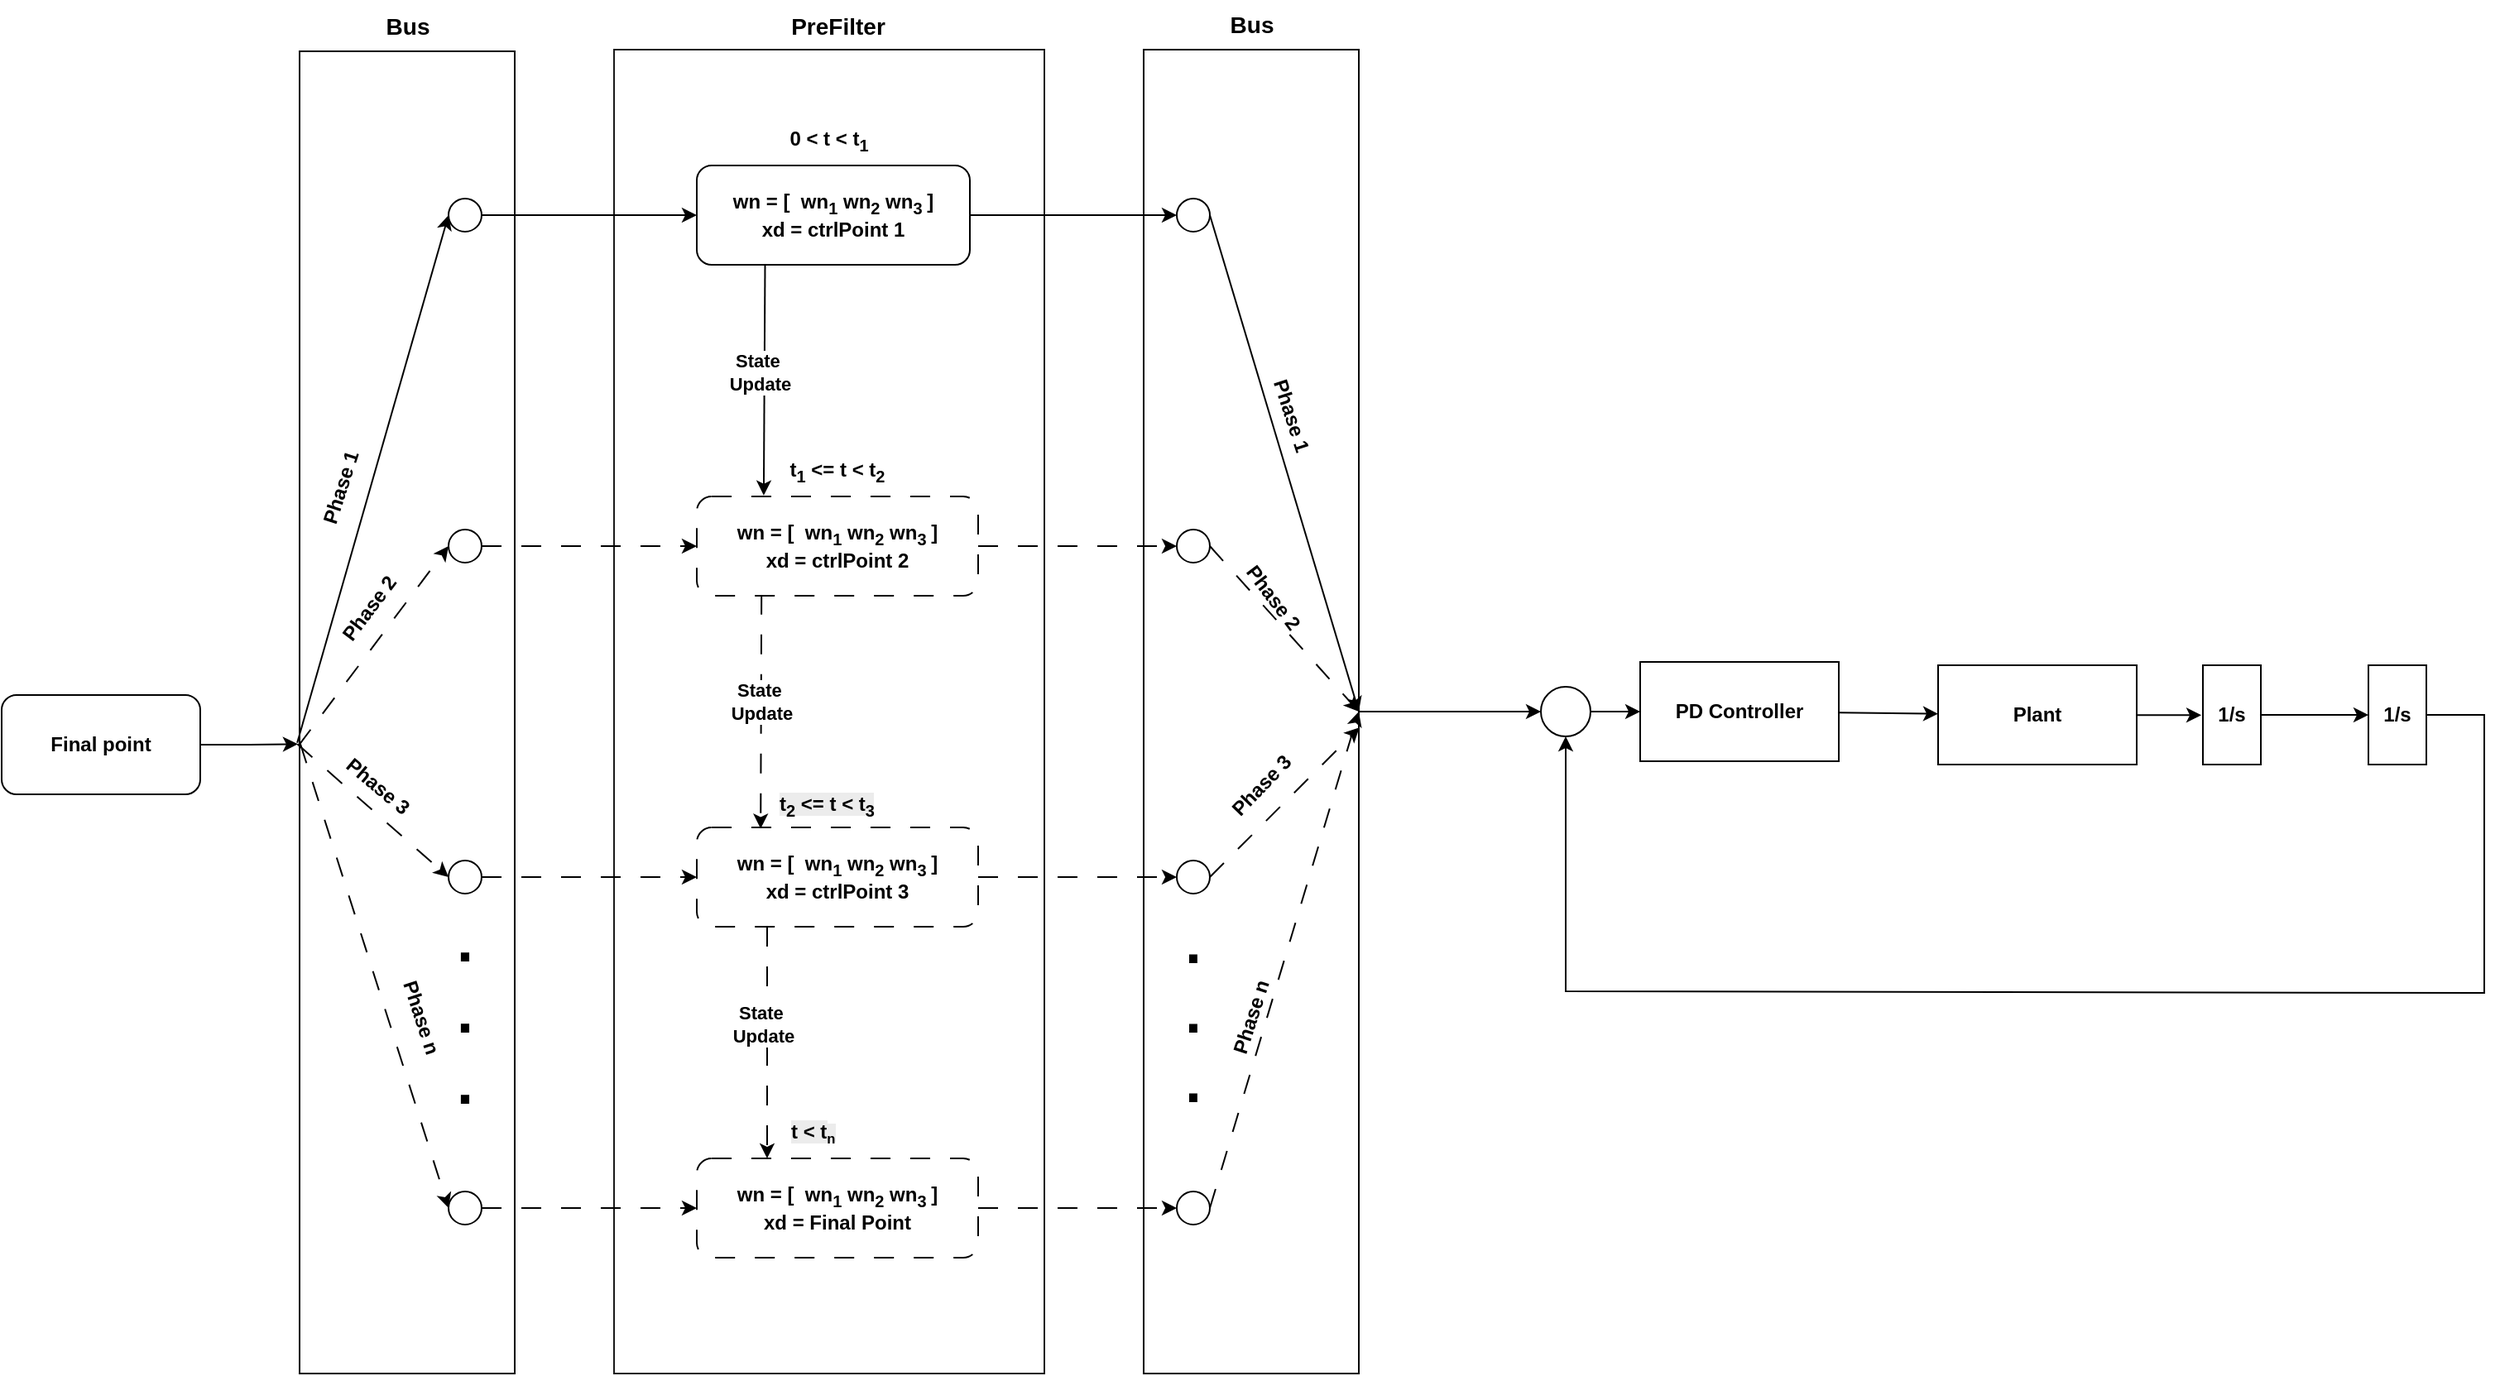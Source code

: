 <mxfile version="28.0.6">
  <diagram name="Page-1" id="R90nyv3Rz4XIFROkiVHW">
    <mxGraphModel dx="2037" dy="1213" grid="1" gridSize="10" guides="1" tooltips="1" connect="1" arrows="1" fold="1" page="1" pageScale="1" pageWidth="1600" pageHeight="1200" math="0" shadow="0">
      <root>
        <mxCell id="0" />
        <mxCell id="1" parent="0" />
        <mxCell id="1lQt2iCKs8pIlGNOvXYT-43" value="" style="whiteSpace=wrap;html=1;opacity=90;perimeterSpacing=1;fontStyle=1;spacing=0;" parent="1" vertex="1">
          <mxGeometry x="390" y="221" width="260" height="800" as="geometry" />
        </mxCell>
        <mxCell id="B_tfwksmqr3Z3jyx1dYL-27" style="edgeStyle=orthogonalEdgeStyle;rounded=0;orthogonalLoop=1;jettySize=auto;html=1;exitX=1;exitY=0.5;exitDx=0;exitDy=0;entryX=0;entryY=0.5;entryDx=0;entryDy=0;" edge="1" parent="1" source="rxIv7JKoTVmc35k2_a1N-58" target="3E_d9uGPmS8snrze4PGS-29">
          <mxGeometry relative="1" as="geometry">
            <Array as="points">
              <mxPoint x="930" y="621" />
            </Array>
          </mxGeometry>
        </mxCell>
        <mxCell id="rxIv7JKoTVmc35k2_a1N-58" value="" style="rounded=0;whiteSpace=wrap;html=1;container=0;" parent="1" vertex="1">
          <mxGeometry x="710" y="221" width="130" height="800" as="geometry" />
        </mxCell>
        <mxCell id="rxIv7JKoTVmc35k2_a1N-33" style="rounded=0;orthogonalLoop=1;jettySize=auto;html=1;exitX=0.25;exitY=1;exitDx=0;exitDy=0;entryX=0.238;entryY=-0.011;entryDx=0;entryDy=0;entryPerimeter=0;" parent="1" source="3E_d9uGPmS8snrze4PGS-16" target="GmHCTYgidwJcOvD8zUk5-22" edge="1">
          <mxGeometry relative="1" as="geometry" />
        </mxCell>
        <mxCell id="rxIv7JKoTVmc35k2_a1N-39" value="&lt;b&gt;State&amp;nbsp;&lt;/b&gt;&lt;div&gt;&lt;b&gt;Update&lt;/b&gt;&lt;/div&gt;" style="edgeLabel;html=1;align=center;verticalAlign=middle;resizable=0;points=[];" parent="rxIv7JKoTVmc35k2_a1N-33" vertex="1" connectable="0">
          <mxGeometry x="-0.067" y="-3" relative="1" as="geometry">
            <mxPoint as="offset" />
          </mxGeometry>
        </mxCell>
        <mxCell id="3E_d9uGPmS8snrze4PGS-16" value="wn = [&amp;nbsp; wn&lt;sub&gt;1&lt;/sub&gt; wn&lt;sub&gt;2&lt;/sub&gt; wn&lt;sub&gt;3&amp;nbsp;&lt;/sub&gt;]&lt;div&gt;xd = ctrlPoint 1&lt;/div&gt;" style="rounded=1;whiteSpace=wrap;html=1;shadow=0;fontStyle=1" parent="1" vertex="1">
          <mxGeometry x="440" y="291" width="165" height="60" as="geometry" />
        </mxCell>
        <mxCell id="3E_d9uGPmS8snrze4PGS-25" value="Final point" style="rounded=1;whiteSpace=wrap;html=1;shadow=0;fontStyle=1" parent="1" vertex="1">
          <mxGeometry x="20" y="611" width="120" height="60" as="geometry" />
        </mxCell>
        <mxCell id="3E_d9uGPmS8snrze4PGS-33" value="" style="rounded=0;orthogonalLoop=1;jettySize=auto;html=1;fontStyle=1" parent="1" source="3E_d9uGPmS8snrze4PGS-29" target="3E_d9uGPmS8snrze4PGS-32" edge="1">
          <mxGeometry relative="1" as="geometry" />
        </mxCell>
        <mxCell id="3E_d9uGPmS8snrze4PGS-29" value="" style="ellipse;whiteSpace=wrap;html=1;fontStyle=1" parent="1" vertex="1">
          <mxGeometry x="950" y="606" width="30" height="30" as="geometry" />
        </mxCell>
        <mxCell id="3E_d9uGPmS8snrze4PGS-35" value="" style="rounded=0;orthogonalLoop=1;jettySize=auto;html=1;fontStyle=1" parent="1" source="3E_d9uGPmS8snrze4PGS-32" target="3E_d9uGPmS8snrze4PGS-34" edge="1">
          <mxGeometry relative="1" as="geometry" />
        </mxCell>
        <mxCell id="3E_d9uGPmS8snrze4PGS-32" value="PD Controller" style="whiteSpace=wrap;html=1;fontStyle=1" parent="1" vertex="1">
          <mxGeometry x="1010" y="591" width="120" height="60" as="geometry" />
        </mxCell>
        <mxCell id="3E_d9uGPmS8snrze4PGS-37" value="" style="rounded=0;orthogonalLoop=1;jettySize=auto;html=1;entryX=-0.028;entryY=0.503;entryDx=0;entryDy=0;entryPerimeter=0;fontStyle=1" parent="1" source="3E_d9uGPmS8snrze4PGS-34" target="3E_d9uGPmS8snrze4PGS-50" edge="1">
          <mxGeometry relative="1" as="geometry">
            <mxPoint x="1335" y="610" as="targetPoint" />
          </mxGeometry>
        </mxCell>
        <mxCell id="3E_d9uGPmS8snrze4PGS-34" value="Plant" style="whiteSpace=wrap;html=1;fontStyle=1" parent="1" vertex="1">
          <mxGeometry x="1190" y="593" width="120" height="60" as="geometry" />
        </mxCell>
        <mxCell id="3E_d9uGPmS8snrze4PGS-39" value="" style="rounded=0;orthogonalLoop=1;jettySize=auto;html=1;exitX=1;exitY=0.5;exitDx=0;exitDy=0;fontStyle=1" parent="1" source="3E_d9uGPmS8snrze4PGS-50" target="3E_d9uGPmS8snrze4PGS-38" edge="1">
          <mxGeometry relative="1" as="geometry">
            <mxPoint x="1380" y="610" as="sourcePoint" />
          </mxGeometry>
        </mxCell>
        <mxCell id="3E_d9uGPmS8snrze4PGS-40" style="edgeStyle=none;rounded=0;orthogonalLoop=1;jettySize=auto;html=1;exitX=1;exitY=0.5;exitDx=0;exitDy=0;entryX=0.5;entryY=1;entryDx=0;entryDy=0;fontStyle=1" parent="1" source="3E_d9uGPmS8snrze4PGS-38" target="3E_d9uGPmS8snrze4PGS-29" edge="1">
          <mxGeometry relative="1" as="geometry">
            <Array as="points">
              <mxPoint x="1520" y="623" />
              <mxPoint x="1520" y="701" />
              <mxPoint x="1520" y="791" />
              <mxPoint x="965" y="790" />
            </Array>
          </mxGeometry>
        </mxCell>
        <mxCell id="3E_d9uGPmS8snrze4PGS-38" value="1/s" style="whiteSpace=wrap;html=1;fontStyle=1" parent="1" vertex="1">
          <mxGeometry x="1450" y="593" width="35" height="60" as="geometry" />
        </mxCell>
        <mxCell id="3E_d9uGPmS8snrze4PGS-50" value="1/s" style="whiteSpace=wrap;html=1;fontStyle=1" parent="1" vertex="1">
          <mxGeometry x="1350" y="593" width="35" height="60" as="geometry" />
        </mxCell>
        <mxCell id="rxIv7JKoTVmc35k2_a1N-36" style="rounded=0;orthogonalLoop=1;jettySize=auto;html=1;exitX=0.23;exitY=0.99;exitDx=0;exitDy=0;entryX=0.227;entryY=0.012;entryDx=0;entryDy=0;entryPerimeter=0;exitPerimeter=0;dashed=1;dashPattern=12 12;" parent="1" source="GmHCTYgidwJcOvD8zUk5-22" target="1lQt2iCKs8pIlGNOvXYT-6" edge="1">
          <mxGeometry relative="1" as="geometry">
            <mxPoint x="461" y="531" as="sourcePoint" />
            <mxPoint x="466" y="681.0" as="targetPoint" />
          </mxGeometry>
        </mxCell>
        <mxCell id="rxIv7JKoTVmc35k2_a1N-38" value="&lt;b&gt;State&amp;nbsp;&lt;/b&gt;&lt;div&gt;&lt;b&gt;Update&lt;/b&gt;&lt;/div&gt;" style="edgeLabel;html=1;align=center;verticalAlign=middle;resizable=0;points=[];" parent="rxIv7JKoTVmc35k2_a1N-36" vertex="1" connectable="0">
          <mxGeometry x="-0.086" relative="1" as="geometry">
            <mxPoint as="offset" />
          </mxGeometry>
        </mxCell>
        <mxCell id="GmHCTYgidwJcOvD8zUk5-22" value="wn = [&amp;nbsp; wn&lt;sub&gt;1&lt;/sub&gt;&amp;nbsp;wn&lt;sub&gt;2&lt;/sub&gt;&amp;nbsp;wn&lt;sub&gt;3&amp;nbsp;&lt;/sub&gt;]&lt;div&gt;xd = ctrlPoint 2&lt;/div&gt;" style="rounded=1;whiteSpace=wrap;html=1;shadow=0;dashed=1;dashPattern=12 12;fontStyle=1" parent="1" vertex="1">
          <mxGeometry x="440" y="491" width="170" height="60" as="geometry" />
        </mxCell>
        <mxCell id="B_tfwksmqr3Z3jyx1dYL-38" style="edgeStyle=orthogonalEdgeStyle;rounded=0;orthogonalLoop=1;jettySize=auto;html=1;exitX=0.25;exitY=1;exitDx=0;exitDy=0;entryX=0.25;entryY=0;entryDx=0;entryDy=0;dashed=1;dashPattern=12 12;" edge="1" parent="1" source="1lQt2iCKs8pIlGNOvXYT-6" target="B_tfwksmqr3Z3jyx1dYL-4">
          <mxGeometry relative="1" as="geometry" />
        </mxCell>
        <mxCell id="1lQt2iCKs8pIlGNOvXYT-6" value="wn = [&amp;nbsp; wn&lt;sub&gt;1&lt;/sub&gt;&amp;nbsp;wn&lt;sub&gt;2&lt;/sub&gt;&amp;nbsp;wn&lt;sub&gt;3&amp;nbsp;&lt;/sub&gt;]&lt;div&gt;xd = ctrlPoint 3&lt;/div&gt;" style="rounded=1;whiteSpace=wrap;html=1;shadow=0;dashed=1;dashPattern=12 12;fontStyle=1;spacing=0;" parent="1" vertex="1">
          <mxGeometry x="440" y="691" width="170" height="60" as="geometry" />
        </mxCell>
        <mxCell id="rxIv7JKoTVmc35k2_a1N-4" value="0 &amp;lt; t &amp;lt; t&lt;sub&gt;1&lt;/sub&gt;" style="text;html=1;align=center;verticalAlign=middle;whiteSpace=wrap;rounded=0;fontStyle=1" parent="1" vertex="1">
          <mxGeometry x="490" y="261" width="60" height="30" as="geometry" />
        </mxCell>
        <mxCell id="rxIv7JKoTVmc35k2_a1N-10" value="t&lt;sub&gt;1&lt;/sub&gt; &amp;lt;= t &amp;lt; t&lt;sub&gt;2&lt;/sub&gt;" style="text;html=1;align=center;verticalAlign=middle;whiteSpace=wrap;rounded=0;fontStyle=1" parent="1" vertex="1">
          <mxGeometry x="491.25" y="461" width="67.5" height="30" as="geometry" />
        </mxCell>
        <mxCell id="rxIv7JKoTVmc35k2_a1N-64" style="edgeStyle=orthogonalEdgeStyle;rounded=0;orthogonalLoop=1;jettySize=auto;html=1;exitX=1;exitY=0.5;exitDx=0;exitDy=0;entryX=0;entryY=0.5;entryDx=0;entryDy=0;" parent="1" source="3E_d9uGPmS8snrze4PGS-16" target="rxIv7JKoTVmc35k2_a1N-59" edge="1">
          <mxGeometry relative="1" as="geometry" />
        </mxCell>
        <mxCell id="rxIv7JKoTVmc35k2_a1N-65" style="rounded=0;orthogonalLoop=1;jettySize=auto;html=1;exitX=1;exitY=0.5;exitDx=0;exitDy=0;entryX=0;entryY=0.5;entryDx=0;entryDy=0;dashed=1;dashPattern=12 12;" parent="1" source="GmHCTYgidwJcOvD8zUk5-22" target="rxIv7JKoTVmc35k2_a1N-60" edge="1">
          <mxGeometry relative="1" as="geometry" />
        </mxCell>
        <mxCell id="rxIv7JKoTVmc35k2_a1N-66" style="rounded=0;orthogonalLoop=1;jettySize=auto;html=1;exitX=1;exitY=0.5;exitDx=0;exitDy=0;entryX=0;entryY=0.5;entryDx=0;entryDy=0;dashed=1;dashPattern=12 12;" parent="1" source="1lQt2iCKs8pIlGNOvXYT-6" target="rxIv7JKoTVmc35k2_a1N-61" edge="1">
          <mxGeometry relative="1" as="geometry" />
        </mxCell>
        <mxCell id="rxIv7JKoTVmc35k2_a1N-99" value="&lt;b&gt;&lt;font style=&quot;font-size: 14px;&quot;&gt;Bus&lt;/font&gt;&lt;/b&gt;" style="text;html=1;align=center;verticalAlign=middle;resizable=0;points=[];autosize=1;strokeColor=none;fillColor=none;" parent="1" vertex="1">
          <mxGeometry x="240" y="192" width="50" height="30" as="geometry" />
        </mxCell>
        <mxCell id="B_tfwksmqr3Z3jyx1dYL-21" style="rounded=0;orthogonalLoop=1;jettySize=auto;html=1;exitX=1;exitY=0.5;exitDx=0;exitDy=0;entryX=1;entryY=0.5;entryDx=0;entryDy=0;" edge="1" parent="1" source="rxIv7JKoTVmc35k2_a1N-59" target="rxIv7JKoTVmc35k2_a1N-58">
          <mxGeometry relative="1" as="geometry" />
        </mxCell>
        <mxCell id="rxIv7JKoTVmc35k2_a1N-59" value="" style="ellipse;whiteSpace=wrap;html=1;aspect=fixed;container=0;" parent="1" vertex="1">
          <mxGeometry x="730" y="311" width="20" height="20" as="geometry" />
        </mxCell>
        <mxCell id="B_tfwksmqr3Z3jyx1dYL-24" style="rounded=0;orthogonalLoop=1;jettySize=auto;html=1;exitX=1;exitY=0.5;exitDx=0;exitDy=0;entryX=1;entryY=0.5;entryDx=0;entryDy=0;dashed=1;dashPattern=12 12;" edge="1" parent="1" source="rxIv7JKoTVmc35k2_a1N-60" target="rxIv7JKoTVmc35k2_a1N-58">
          <mxGeometry relative="1" as="geometry" />
        </mxCell>
        <mxCell id="rxIv7JKoTVmc35k2_a1N-60" value="" style="ellipse;whiteSpace=wrap;html=1;aspect=fixed;container=0;" parent="1" vertex="1">
          <mxGeometry x="730" y="511" width="20" height="20" as="geometry" />
        </mxCell>
        <mxCell id="B_tfwksmqr3Z3jyx1dYL-25" style="rounded=0;orthogonalLoop=1;jettySize=auto;html=1;exitX=1;exitY=0.5;exitDx=0;exitDy=0;entryX=1.003;entryY=0.512;entryDx=0;entryDy=0;dashed=1;dashPattern=12 12;entryPerimeter=0;" edge="1" parent="1" source="rxIv7JKoTVmc35k2_a1N-61" target="rxIv7JKoTVmc35k2_a1N-58">
          <mxGeometry relative="1" as="geometry" />
        </mxCell>
        <mxCell id="rxIv7JKoTVmc35k2_a1N-61" value="" style="ellipse;whiteSpace=wrap;html=1;aspect=fixed;container=0;" parent="1" vertex="1">
          <mxGeometry x="730" y="711" width="20" height="20" as="geometry" />
        </mxCell>
        <mxCell id="rxIv7JKoTVmc35k2_a1N-78" value="" style="rounded=0;whiteSpace=wrap;html=1;container=0;" parent="1" vertex="1">
          <mxGeometry x="200" y="222" width="130" height="799" as="geometry" />
        </mxCell>
        <mxCell id="B_tfwksmqr3Z3jyx1dYL-7" style="edgeStyle=orthogonalEdgeStyle;rounded=0;orthogonalLoop=1;jettySize=auto;html=1;exitX=1;exitY=0.5;exitDx=0;exitDy=0;" edge="1" parent="1" source="rxIv7JKoTVmc35k2_a1N-79" target="3E_d9uGPmS8snrze4PGS-16">
          <mxGeometry relative="1" as="geometry" />
        </mxCell>
        <mxCell id="rxIv7JKoTVmc35k2_a1N-79" value="" style="ellipse;whiteSpace=wrap;html=1;aspect=fixed;container=0;" parent="1" vertex="1">
          <mxGeometry x="290" y="311" width="20" height="20" as="geometry" />
        </mxCell>
        <mxCell id="B_tfwksmqr3Z3jyx1dYL-8" style="edgeStyle=orthogonalEdgeStyle;rounded=0;orthogonalLoop=1;jettySize=auto;html=1;exitX=1;exitY=0.5;exitDx=0;exitDy=0;dashed=1;dashPattern=12 12;" edge="1" parent="1" source="rxIv7JKoTVmc35k2_a1N-80" target="GmHCTYgidwJcOvD8zUk5-22">
          <mxGeometry relative="1" as="geometry" />
        </mxCell>
        <mxCell id="rxIv7JKoTVmc35k2_a1N-80" value="" style="ellipse;whiteSpace=wrap;html=1;aspect=fixed;container=0;" parent="1" vertex="1">
          <mxGeometry x="290" y="511" width="20" height="20" as="geometry" />
        </mxCell>
        <mxCell id="B_tfwksmqr3Z3jyx1dYL-9" style="edgeStyle=orthogonalEdgeStyle;rounded=0;orthogonalLoop=1;jettySize=auto;html=1;exitX=1;exitY=0.5;exitDx=0;exitDy=0;entryX=0;entryY=0.5;entryDx=0;entryDy=0;dashed=1;dashPattern=12 12;" edge="1" parent="1" source="rxIv7JKoTVmc35k2_a1N-81" target="1lQt2iCKs8pIlGNOvXYT-6">
          <mxGeometry relative="1" as="geometry" />
        </mxCell>
        <mxCell id="rxIv7JKoTVmc35k2_a1N-81" value="" style="ellipse;whiteSpace=wrap;html=1;aspect=fixed;container=0;" parent="1" vertex="1">
          <mxGeometry x="290" y="711" width="20" height="20" as="geometry" />
        </mxCell>
        <mxCell id="B_tfwksmqr3Z3jyx1dYL-3" value="&lt;b&gt;&lt;font style=&quot;font-size: 14px;&quot;&gt;Bus&lt;/font&gt;&lt;/b&gt;" style="text;html=1;align=center;verticalAlign=middle;resizable=0;points=[];autosize=1;strokeColor=none;fillColor=none;" vertex="1" parent="1">
          <mxGeometry x="750" y="191" width="50" height="30" as="geometry" />
        </mxCell>
        <mxCell id="B_tfwksmqr3Z3jyx1dYL-12" style="edgeStyle=orthogonalEdgeStyle;rounded=0;orthogonalLoop=1;jettySize=auto;html=1;exitX=1;exitY=0.5;exitDx=0;exitDy=0;entryX=0;entryY=0.5;entryDx=0;entryDy=0;dashed=1;dashPattern=12 12;" edge="1" parent="1" source="B_tfwksmqr3Z3jyx1dYL-4" target="B_tfwksmqr3Z3jyx1dYL-5">
          <mxGeometry relative="1" as="geometry" />
        </mxCell>
        <mxCell id="B_tfwksmqr3Z3jyx1dYL-4" value="wn = [&amp;nbsp; wn&lt;sub&gt;1&lt;/sub&gt;&amp;nbsp;wn&lt;sub&gt;2&lt;/sub&gt;&amp;nbsp;wn&lt;sub&gt;3&amp;nbsp;&lt;/sub&gt;]&lt;div&gt;xd = Final Point&lt;/div&gt;" style="rounded=1;whiteSpace=wrap;html=1;shadow=0;dashed=1;dashPattern=12 12;fontStyle=1;spacing=0;" vertex="1" parent="1">
          <mxGeometry x="440" y="891" width="170" height="60" as="geometry" />
        </mxCell>
        <mxCell id="B_tfwksmqr3Z3jyx1dYL-26" style="rounded=0;orthogonalLoop=1;jettySize=auto;html=1;exitX=1;exitY=0.5;exitDx=0;exitDy=0;entryX=1;entryY=0.5;entryDx=0;entryDy=0;dashed=1;dashPattern=12 12;" edge="1" parent="1" source="B_tfwksmqr3Z3jyx1dYL-5" target="rxIv7JKoTVmc35k2_a1N-58">
          <mxGeometry relative="1" as="geometry" />
        </mxCell>
        <mxCell id="B_tfwksmqr3Z3jyx1dYL-5" value="" style="ellipse;whiteSpace=wrap;html=1;aspect=fixed;container=0;" vertex="1" parent="1">
          <mxGeometry x="730" y="911" width="20" height="20" as="geometry" />
        </mxCell>
        <mxCell id="B_tfwksmqr3Z3jyx1dYL-10" style="edgeStyle=orthogonalEdgeStyle;rounded=0;orthogonalLoop=1;jettySize=auto;html=1;exitX=1;exitY=0.5;exitDx=0;exitDy=0;entryX=0;entryY=0.5;entryDx=0;entryDy=0;dashed=1;dashPattern=12 12;" edge="1" parent="1" source="B_tfwksmqr3Z3jyx1dYL-6" target="B_tfwksmqr3Z3jyx1dYL-4">
          <mxGeometry relative="1" as="geometry" />
        </mxCell>
        <mxCell id="B_tfwksmqr3Z3jyx1dYL-6" value="" style="ellipse;whiteSpace=wrap;html=1;aspect=fixed;container=0;" vertex="1" parent="1">
          <mxGeometry x="290" y="911" width="20" height="20" as="geometry" />
        </mxCell>
        <mxCell id="B_tfwksmqr3Z3jyx1dYL-11" style="edgeStyle=orthogonalEdgeStyle;rounded=0;orthogonalLoop=1;jettySize=auto;html=1;exitX=1;exitY=0.5;exitDx=0;exitDy=0;entryX=-0.008;entryY=0.524;entryDx=0;entryDy=0;entryPerimeter=0;" edge="1" parent="1" source="3E_d9uGPmS8snrze4PGS-25" target="rxIv7JKoTVmc35k2_a1N-78">
          <mxGeometry relative="1" as="geometry" />
        </mxCell>
        <mxCell id="B_tfwksmqr3Z3jyx1dYL-14" style="rounded=0;orthogonalLoop=1;jettySize=auto;html=1;exitX=-0.011;exitY=0.523;exitDx=0;exitDy=0;entryX=0;entryY=0.5;entryDx=0;entryDy=0;exitPerimeter=0;" edge="1" parent="1" source="rxIv7JKoTVmc35k2_a1N-78" target="rxIv7JKoTVmc35k2_a1N-79">
          <mxGeometry relative="1" as="geometry" />
        </mxCell>
        <mxCell id="B_tfwksmqr3Z3jyx1dYL-15" style="rounded=0;orthogonalLoop=1;jettySize=auto;html=1;exitX=-0.004;exitY=0.525;exitDx=0;exitDy=0;entryX=0;entryY=0.5;entryDx=0;entryDy=0;exitPerimeter=0;dashed=1;dashPattern=12 12;" edge="1" parent="1" source="rxIv7JKoTVmc35k2_a1N-78" target="rxIv7JKoTVmc35k2_a1N-80">
          <mxGeometry relative="1" as="geometry" />
        </mxCell>
        <mxCell id="B_tfwksmqr3Z3jyx1dYL-16" style="rounded=0;orthogonalLoop=1;jettySize=auto;html=1;exitX=-0.01;exitY=0.524;exitDx=0;exitDy=0;entryX=0;entryY=0.5;entryDx=0;entryDy=0;exitPerimeter=0;dashed=1;dashPattern=12 12;" edge="1" parent="1" source="rxIv7JKoTVmc35k2_a1N-78" target="rxIv7JKoTVmc35k2_a1N-81">
          <mxGeometry relative="1" as="geometry" />
        </mxCell>
        <mxCell id="B_tfwksmqr3Z3jyx1dYL-18" style="rounded=0;orthogonalLoop=1;jettySize=auto;html=1;exitX=0.004;exitY=0.524;exitDx=0;exitDy=0;entryX=0;entryY=0.5;entryDx=0;entryDy=0;exitPerimeter=0;dashed=1;dashPattern=12 12;" edge="1" parent="1" source="rxIv7JKoTVmc35k2_a1N-78" target="B_tfwksmqr3Z3jyx1dYL-6">
          <mxGeometry relative="1" as="geometry" />
        </mxCell>
        <mxCell id="B_tfwksmqr3Z3jyx1dYL-19" value="&lt;font&gt;.&lt;/font&gt;&lt;div&gt;&lt;font&gt;.&lt;/font&gt;&lt;/div&gt;&lt;div&gt;&lt;font&gt;.&lt;/font&gt;&lt;/div&gt;" style="text;html=1;align=center;verticalAlign=middle;whiteSpace=wrap;rounded=0;fontStyle=1;fontSize=36;" vertex="1" parent="1">
          <mxGeometry x="270" y="787" width="60" height="30" as="geometry" />
        </mxCell>
        <mxCell id="B_tfwksmqr3Z3jyx1dYL-20" value="Phase 1" style="text;html=1;align=center;verticalAlign=middle;resizable=0;points=[];autosize=1;strokeColor=none;fillColor=none;rotation=288;fontStyle=1" vertex="1" parent="1">
          <mxGeometry x="190" y="471" width="70" height="30" as="geometry" />
        </mxCell>
        <mxCell id="B_tfwksmqr3Z3jyx1dYL-32" value="Phase 2" style="text;html=1;align=center;verticalAlign=middle;resizable=0;points=[];autosize=1;strokeColor=none;fillColor=none;rotation=307;fontStyle=1" vertex="1" parent="1">
          <mxGeometry x="207.001" y="544.002" width="70" height="30" as="geometry" />
        </mxCell>
        <mxCell id="B_tfwksmqr3Z3jyx1dYL-36" value="Phase 3" style="text;html=1;align=center;verticalAlign=middle;resizable=0;points=[];autosize=1;strokeColor=none;fillColor=none;rotation=40;fontStyle=1" vertex="1" parent="1">
          <mxGeometry x="212.043" y="650.979" width="70" height="30" as="geometry" />
        </mxCell>
        <mxCell id="B_tfwksmqr3Z3jyx1dYL-37" value="Phase n" style="text;html=1;align=center;verticalAlign=middle;resizable=0;points=[];autosize=1;strokeColor=none;fillColor=none;rotation=72;fontStyle=1" vertex="1" parent="1">
          <mxGeometry x="238.453" y="790.988" width="70" height="30" as="geometry" />
        </mxCell>
        <mxCell id="B_tfwksmqr3Z3jyx1dYL-39" value="&lt;span style=&quot;color: rgb(0, 0, 0); font-family: Helvetica; font-size: 12px; font-style: normal; font-variant-ligatures: normal; font-variant-caps: normal; font-weight: 700; letter-spacing: normal; orphans: 2; text-align: center; text-indent: 0px; text-transform: none; widows: 2; word-spacing: 0px; -webkit-text-stroke-width: 0px; white-space: normal; background-color: rgb(236, 236, 236); text-decoration-thickness: initial; text-decoration-style: initial; text-decoration-color: initial; display: inline !important; float: none;&quot;&gt;t&lt;sub&gt;2&lt;/sub&gt; &amp;lt;= t &amp;lt; t&lt;sub&gt;3&lt;/sub&gt;&lt;/span&gt;" style="text;whiteSpace=wrap;html=1;" vertex="1" parent="1">
          <mxGeometry x="488" y="663" width="90" height="40" as="geometry" />
        </mxCell>
        <mxCell id="B_tfwksmqr3Z3jyx1dYL-40" value="Phase 1" style="text;html=1;align=center;verticalAlign=middle;resizable=0;points=[];autosize=1;strokeColor=none;fillColor=none;rotation=72;fontStyle=1" vertex="1" parent="1">
          <mxGeometry x="764.081" y="427.002" width="70" height="30" as="geometry" />
        </mxCell>
        <mxCell id="B_tfwksmqr3Z3jyx1dYL-41" value="Phase 2" style="text;html=1;align=center;verticalAlign=middle;resizable=0;points=[];autosize=1;strokeColor=none;fillColor=none;rotation=53;fontStyle=1" vertex="1" parent="1">
          <mxGeometry x="753.043" y="536.979" width="70" height="30" as="geometry" />
        </mxCell>
        <mxCell id="B_tfwksmqr3Z3jyx1dYL-42" value="Phase 3" style="text;html=1;align=center;verticalAlign=middle;resizable=0;points=[];autosize=1;strokeColor=none;fillColor=none;rotation=314;fontStyle=1" vertex="1" parent="1">
          <mxGeometry x="746.003" y="650.998" width="70" height="30" as="geometry" />
        </mxCell>
        <mxCell id="B_tfwksmqr3Z3jyx1dYL-43" value="Phase n" style="text;html=1;align=center;verticalAlign=middle;resizable=0;points=[];autosize=1;strokeColor=none;fillColor=none;rotation=288;fontStyle=1" vertex="1" parent="1">
          <mxGeometry x="740.001" y="790.992" width="70" height="30" as="geometry" />
        </mxCell>
        <mxCell id="B_tfwksmqr3Z3jyx1dYL-44" value="&lt;font&gt;.&lt;/font&gt;&lt;div&gt;&lt;font&gt;.&lt;/font&gt;&lt;/div&gt;&lt;div&gt;&lt;font&gt;.&lt;/font&gt;&lt;/div&gt;" style="text;html=1;align=center;verticalAlign=middle;whiteSpace=wrap;rounded=0;fontStyle=1;fontSize=35;" vertex="1" parent="1">
          <mxGeometry x="710" y="787" width="60" height="30" as="geometry" />
        </mxCell>
        <mxCell id="B_tfwksmqr3Z3jyx1dYL-45" value="&lt;span style=&quot;color: rgb(0, 0, 0); font-family: Helvetica; font-size: 12px; font-style: normal; font-variant-ligatures: normal; font-variant-caps: normal; font-weight: 700; letter-spacing: normal; orphans: 2; text-align: center; text-indent: 0px; text-transform: none; widows: 2; word-spacing: 0px; -webkit-text-stroke-width: 0px; white-space: normal; background-color: rgb(236, 236, 236); text-decoration-thickness: initial; text-decoration-style: initial; text-decoration-color: initial; display: inline !important; float: none;&quot;&gt;t &amp;lt; t&lt;/span&gt;&lt;span style=&quot;color: rgb(0, 0, 0); font-family: Helvetica; font-style: normal; font-variant-ligatures: normal; font-variant-caps: normal; font-weight: 700; letter-spacing: normal; orphans: 2; text-align: center; text-indent: 0px; text-transform: none; widows: 2; word-spacing: 0px; -webkit-text-stroke-width: 0px; white-space: normal; background-color: rgb(236, 236, 236); text-decoration-thickness: initial; text-decoration-style: initial; text-decoration-color: initial; float: none; display: inline !important; font-size: 10px;&quot;&gt;&lt;sub&gt;n&lt;/sub&gt;&lt;/span&gt;" style="text;whiteSpace=wrap;html=1;" vertex="1" parent="1">
          <mxGeometry x="495" y="861" width="90" height="40" as="geometry" />
        </mxCell>
        <mxCell id="B_tfwksmqr3Z3jyx1dYL-47" value="&lt;font style=&quot;font-size: 14px;&quot;&gt;&lt;b style=&quot;&quot;&gt;PreFilter&lt;/b&gt;&lt;/font&gt;" style="text;html=1;align=center;verticalAlign=middle;resizable=0;points=[];autosize=1;strokeColor=none;fillColor=none;" vertex="1" parent="1">
          <mxGeometry x="485" y="192" width="80" height="30" as="geometry" />
        </mxCell>
        <mxCell id="B_tfwksmqr3Z3jyx1dYL-48" value="&lt;b&gt;State&amp;nbsp;&lt;/b&gt;&lt;div&gt;&lt;b&gt;Update&lt;/b&gt;&lt;/div&gt;" style="edgeLabel;html=1;align=center;verticalAlign=middle;resizable=0;points=[];" vertex="1" connectable="0" parent="1">
          <mxGeometry x="470" y="810" as="geometry">
            <mxPoint x="10" as="offset" />
          </mxGeometry>
        </mxCell>
      </root>
    </mxGraphModel>
  </diagram>
</mxfile>
